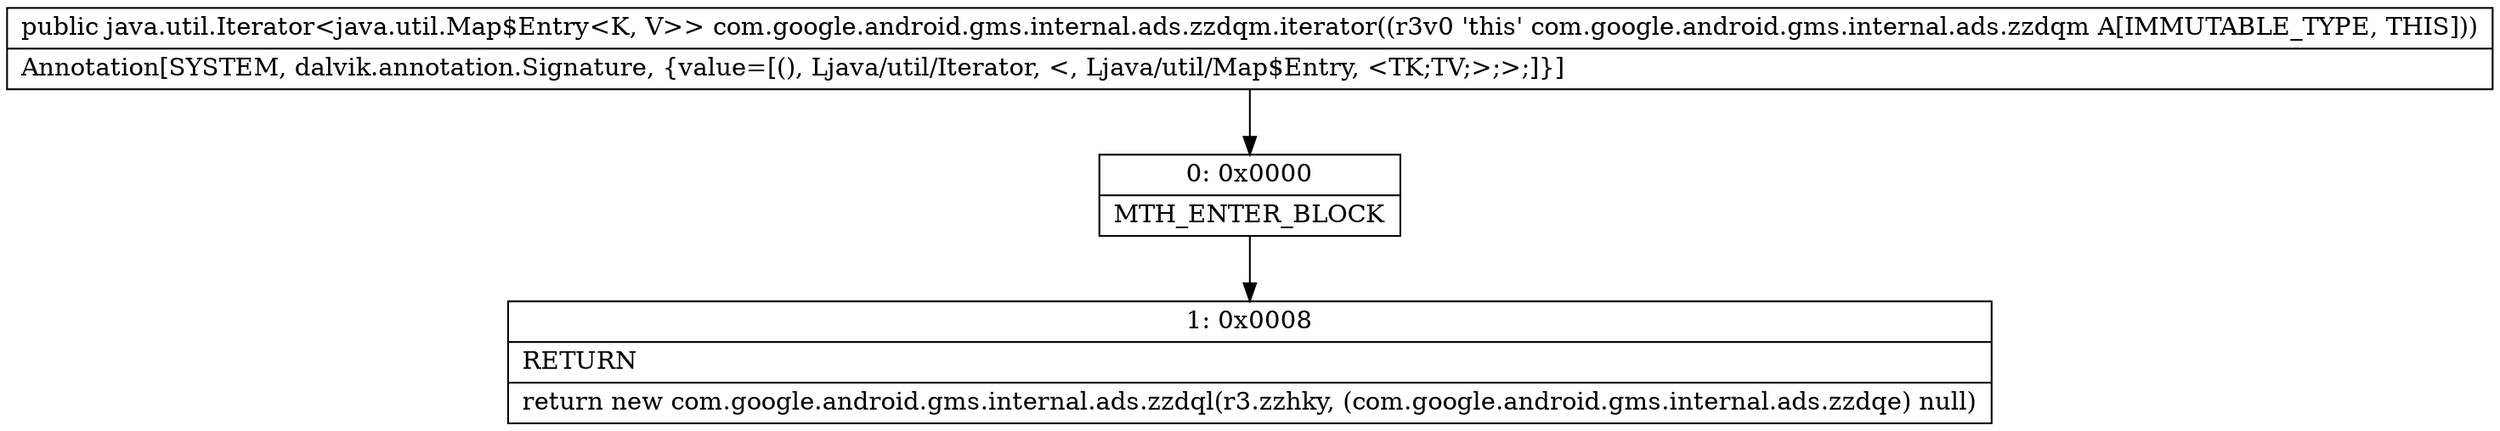 digraph "CFG forcom.google.android.gms.internal.ads.zzdqm.iterator()Ljava\/util\/Iterator;" {
Node_0 [shape=record,label="{0\:\ 0x0000|MTH_ENTER_BLOCK\l}"];
Node_1 [shape=record,label="{1\:\ 0x0008|RETURN\l|return new com.google.android.gms.internal.ads.zzdql(r3.zzhky, (com.google.android.gms.internal.ads.zzdqe) null)\l}"];
MethodNode[shape=record,label="{public java.util.Iterator\<java.util.Map$Entry\<K, V\>\> com.google.android.gms.internal.ads.zzdqm.iterator((r3v0 'this' com.google.android.gms.internal.ads.zzdqm A[IMMUTABLE_TYPE, THIS]))  | Annotation[SYSTEM, dalvik.annotation.Signature, \{value=[(), Ljava\/util\/Iterator, \<, Ljava\/util\/Map$Entry, \<TK;TV;\>;\>;]\}]\l}"];
MethodNode -> Node_0;
Node_0 -> Node_1;
}

